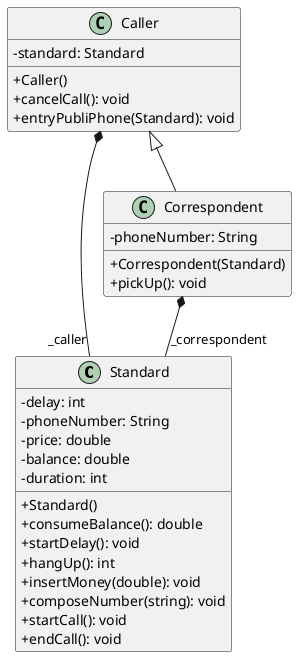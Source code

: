 @startuml shopping
skinparam classAttributeIconSize 0


class Standard {
    - delay: int
    - phoneNumber: String 
    - price: double
    - balance: double
    - duration: int
    
    + Standard()
    + consumeBalance(): double
    + startDelay(): void
    + hangUp(): int
    + insertMoney(double): void
    + composeNumber(string): void
    + startCall(): void
    + endCall(): void
}

class Caller {
    - standard: Standard

    + Caller()
    + cancelCall(): void
    + entryPubliPhone(Standard): void
}

class Correspondent {
    - phoneNumber: String 

    + Correspondent(Standard)
    + pickUp(): void
}

Caller *--  "_caller" Standard
Correspondent *-- "_correspondent" Standard
Caller <|-- Correspondent

@enduml
